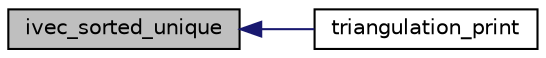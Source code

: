 digraph "ivec_sorted_unique"
{
  bgcolor="transparent";
  edge [fontname="Helvetica",fontsize="10",labelfontname="Helvetica",labelfontsize="10"];
  node [fontname="Helvetica",fontsize="10",shape=record];
  rankdir="LR";
  Node1 [label="ivec_sorted_unique",height=0.2,width=0.4,color="black", fillcolor="grey75", style="filled", fontcolor="black"];
  Node1 -> Node2 [dir="back",color="midnightblue",fontsize="10",style="solid",fontname="Helvetica"];
  Node2 [label="triangulation_print",height=0.2,width=0.4,color="black",URL="$a07497.html#a7ee1a759ec5ec42ab155668bab34297d"];
}

